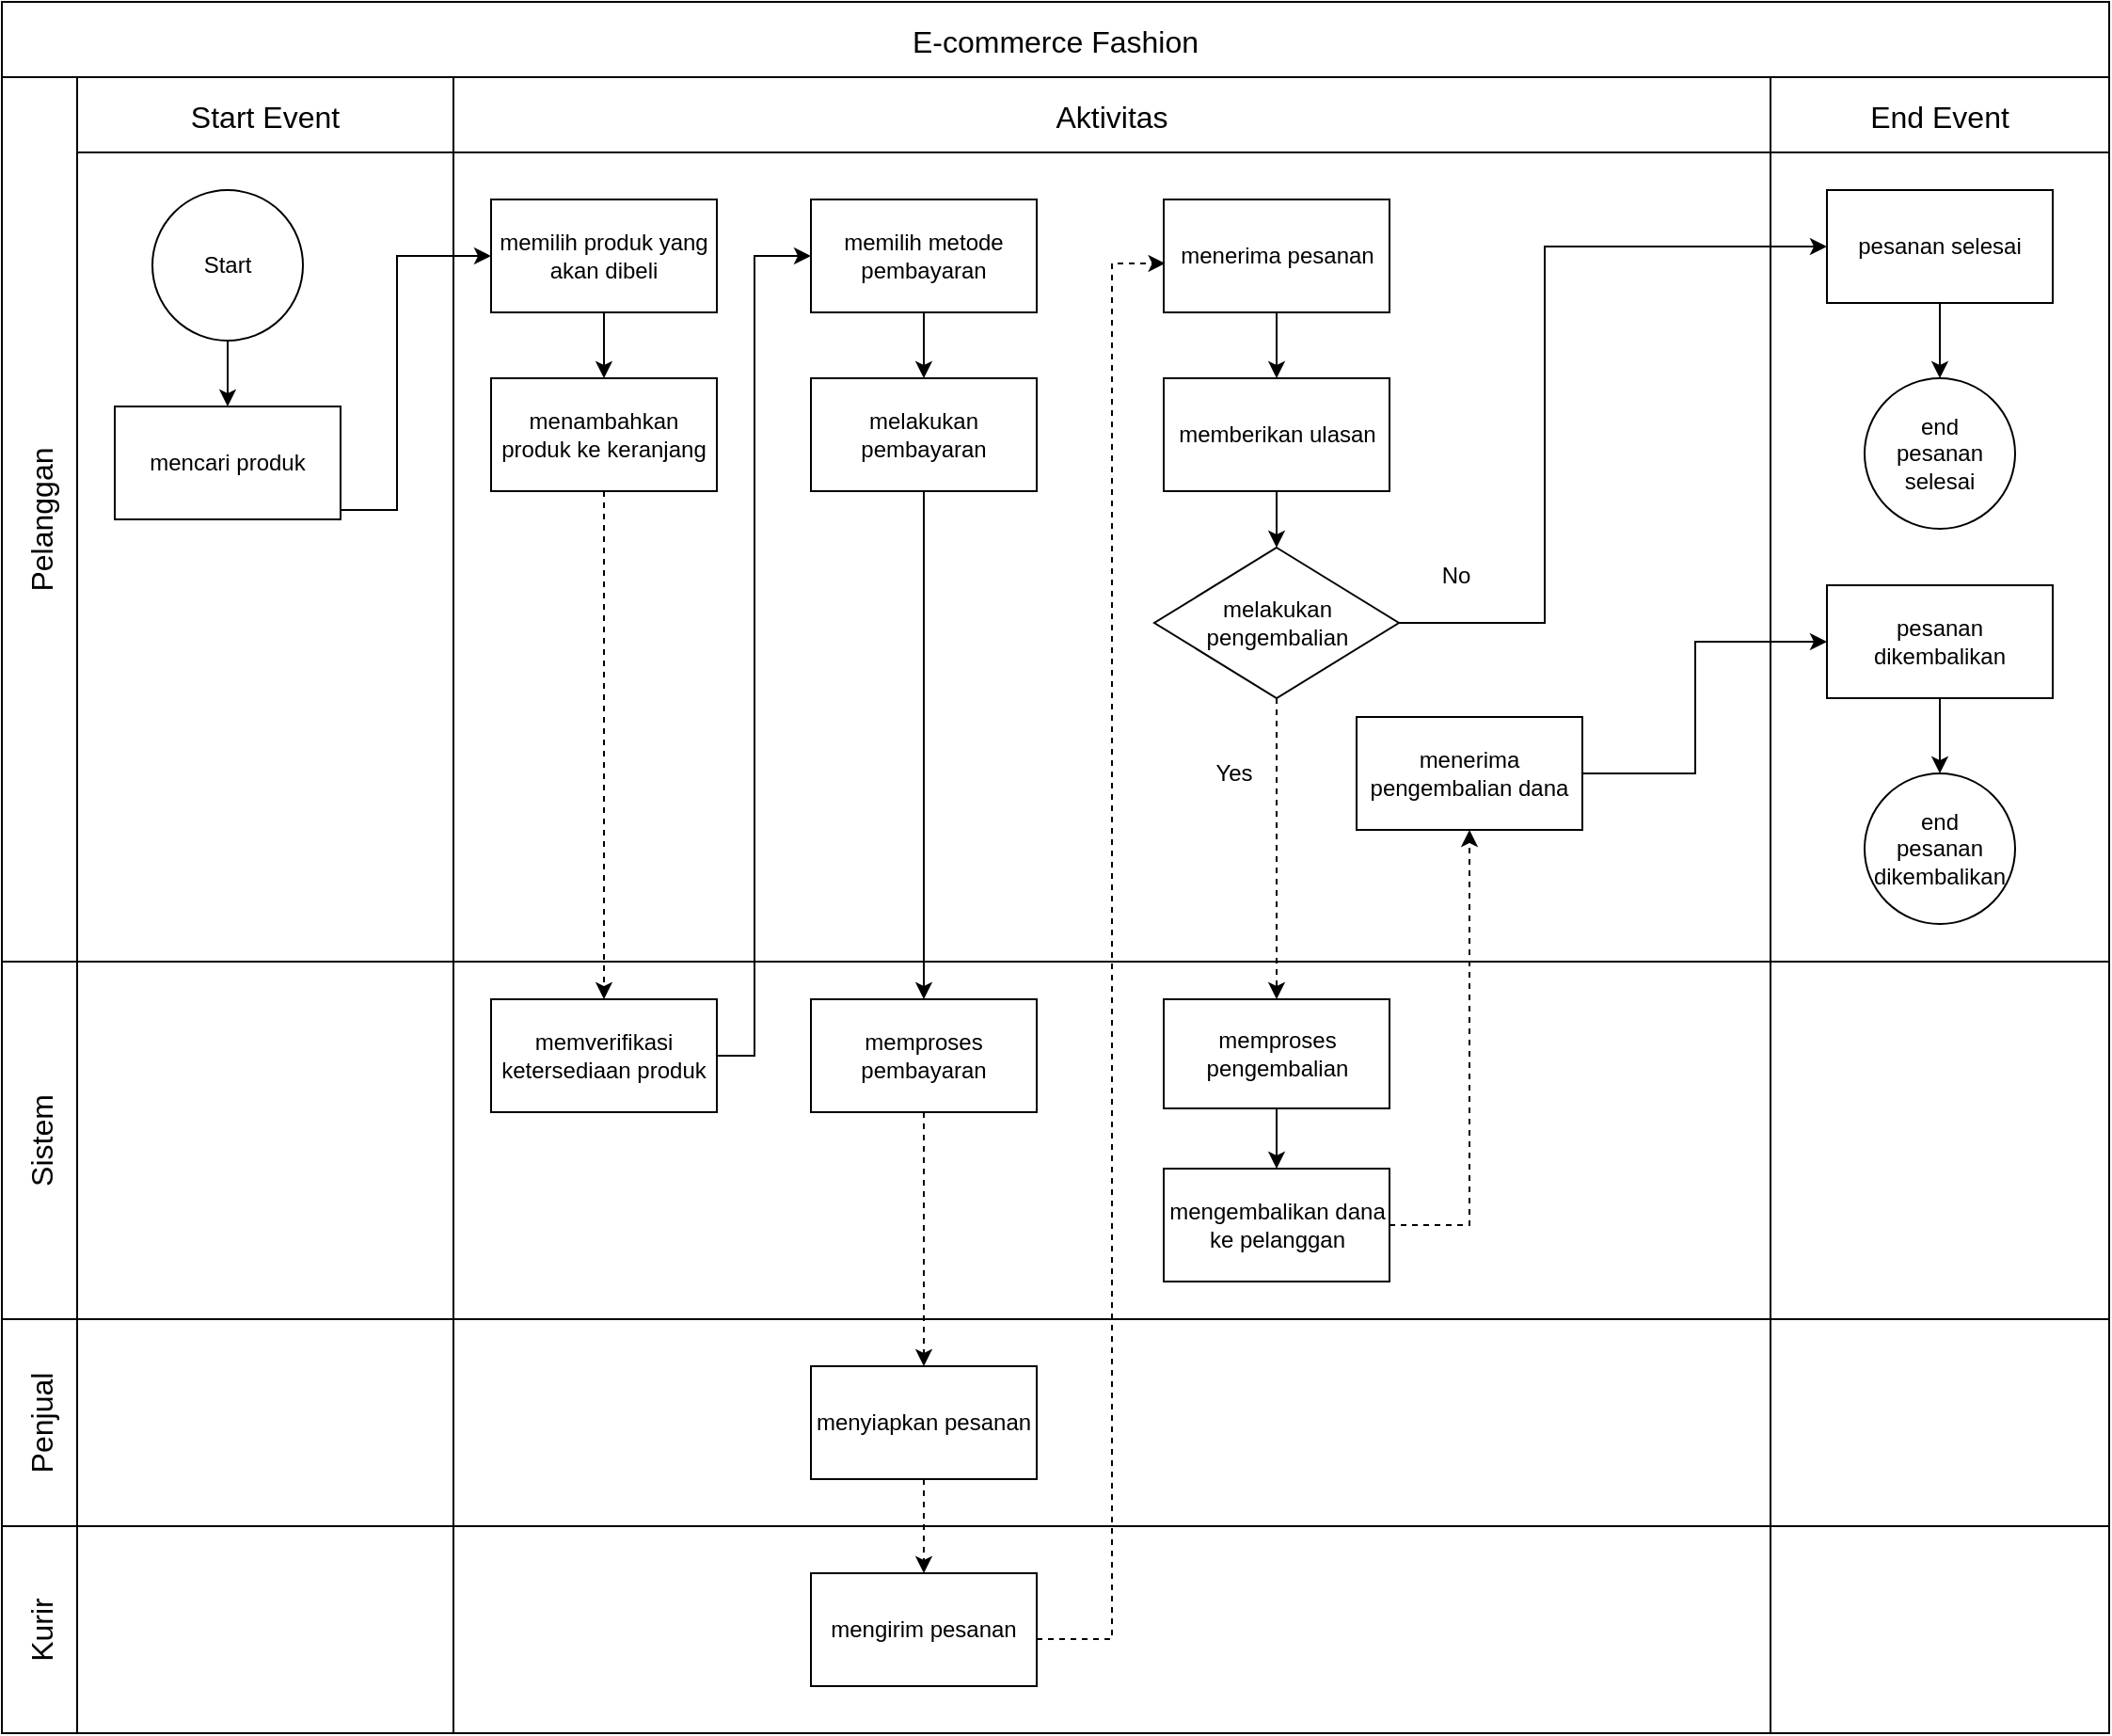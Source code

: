 <mxfile version="24.7.13">
  <diagram name="Page-1" id="c_iTERMQYXSS9ofCvHll">
    <mxGraphModel dx="2800" dy="583" grid="1" gridSize="10" guides="1" tooltips="1" connect="1" arrows="1" fold="1" page="1" pageScale="1" pageWidth="850" pageHeight="1100" math="0" shadow="0">
      <root>
        <mxCell id="0" />
        <mxCell id="1" parent="0" />
        <mxCell id="AZHyjbpUts169mTSiIc2-15" value="E-commerce Fashion" style="shape=table;childLayout=tableLayout;startSize=40;collapsible=0;recursiveResize=0;expand=0;fontSize=16;" parent="1" vertex="1">
          <mxGeometry x="-1050" y="790" width="1120.0" height="920.0" as="geometry" />
        </mxCell>
        <mxCell id="AZHyjbpUts169mTSiIc2-16" value="Pelanggan" style="shape=tableRow;horizontal=0;swimlaneHead=0;swimlaneBody=0;top=0;left=0;strokeColor=inherit;bottom=0;right=0;dropTarget=0;fontStyle=0;fillColor=none;points=[[0,0.5],[1,0.5]];portConstraint=eastwest;startSize=40;collapsible=0;recursiveResize=0;expand=0;fontSize=16;" parent="AZHyjbpUts169mTSiIc2-15" vertex="1">
          <mxGeometry y="40" width="1120.0" height="470" as="geometry" />
        </mxCell>
        <mxCell id="AZHyjbpUts169mTSiIc2-17" value="Start Event" style="swimlane;swimlaneHead=0;swimlaneBody=0;fontStyle=0;strokeColor=inherit;connectable=0;fillColor=none;startSize=40;collapsible=0;recursiveResize=0;expand=0;fontSize=16;" parent="AZHyjbpUts169mTSiIc2-16" vertex="1">
          <mxGeometry x="40" width="200" height="470" as="geometry">
            <mxRectangle width="200" height="470" as="alternateBounds" />
          </mxGeometry>
        </mxCell>
        <mxCell id="AZHyjbpUts169mTSiIc2-38" value="" style="edgeStyle=orthogonalEdgeStyle;rounded=0;orthogonalLoop=1;jettySize=auto;html=1;" parent="AZHyjbpUts169mTSiIc2-17" source="AZHyjbpUts169mTSiIc2-36" target="AZHyjbpUts169mTSiIc2-37" edge="1">
          <mxGeometry relative="1" as="geometry" />
        </mxCell>
        <mxCell id="AZHyjbpUts169mTSiIc2-36" value="Start" style="ellipse;whiteSpace=wrap;html=1;aspect=fixed;" parent="AZHyjbpUts169mTSiIc2-17" vertex="1">
          <mxGeometry x="40" y="60" width="80" height="80" as="geometry" />
        </mxCell>
        <mxCell id="AZHyjbpUts169mTSiIc2-37" value="mencari produk" style="whiteSpace=wrap;html=1;" parent="AZHyjbpUts169mTSiIc2-17" vertex="1">
          <mxGeometry x="20" y="175" width="120" height="60" as="geometry" />
        </mxCell>
        <mxCell id="AZHyjbpUts169mTSiIc2-18" value="Aktivitas" style="swimlane;swimlaneHead=0;swimlaneBody=0;fontStyle=0;strokeColor=inherit;connectable=0;fillColor=none;startSize=40;collapsible=0;recursiveResize=0;expand=0;fontSize=16;" parent="AZHyjbpUts169mTSiIc2-16" vertex="1">
          <mxGeometry x="240" width="700" height="470" as="geometry">
            <mxRectangle width="700" height="470" as="alternateBounds" />
          </mxGeometry>
        </mxCell>
        <mxCell id="AZHyjbpUts169mTSiIc2-42" value="" style="edgeStyle=orthogonalEdgeStyle;rounded=0;orthogonalLoop=1;jettySize=auto;html=1;" parent="AZHyjbpUts169mTSiIc2-18" source="AZHyjbpUts169mTSiIc2-39" target="AZHyjbpUts169mTSiIc2-41" edge="1">
          <mxGeometry relative="1" as="geometry" />
        </mxCell>
        <mxCell id="AZHyjbpUts169mTSiIc2-39" value="&lt;div&gt;&lt;span style=&quot;background-color: initial;&quot;&gt;memilih produk yang akan dibeli&lt;/span&gt;&lt;br&gt;&lt;/div&gt;" style="whiteSpace=wrap;html=1;" parent="AZHyjbpUts169mTSiIc2-18" vertex="1">
          <mxGeometry x="20" y="65" width="120" height="60" as="geometry" />
        </mxCell>
        <mxCell id="AZHyjbpUts169mTSiIc2-41" value="menambahkan produk ke keranjang" style="whiteSpace=wrap;html=1;" parent="AZHyjbpUts169mTSiIc2-18" vertex="1">
          <mxGeometry x="20" y="160" width="120" height="60" as="geometry" />
        </mxCell>
        <mxCell id="Xo8MrydUArgLHoBdwNvc-11" value="" style="edgeStyle=orthogonalEdgeStyle;rounded=0;orthogonalLoop=1;jettySize=auto;html=1;" edge="1" parent="AZHyjbpUts169mTSiIc2-18" source="AZHyjbpUts169mTSiIc2-43" target="AZHyjbpUts169mTSiIc2-47">
          <mxGeometry relative="1" as="geometry" />
        </mxCell>
        <mxCell id="AZHyjbpUts169mTSiIc2-43" value="memilih metode pembayaran" style="whiteSpace=wrap;html=1;" parent="AZHyjbpUts169mTSiIc2-18" vertex="1">
          <mxGeometry x="190" y="65" width="120" height="60" as="geometry" />
        </mxCell>
        <mxCell id="AZHyjbpUts169mTSiIc2-47" value="melakukan pembayaran" style="whiteSpace=wrap;html=1;" parent="AZHyjbpUts169mTSiIc2-18" vertex="1">
          <mxGeometry x="190" y="160" width="120" height="60" as="geometry" />
        </mxCell>
        <mxCell id="AZHyjbpUts169mTSiIc2-93" value="" style="edgeStyle=orthogonalEdgeStyle;rounded=0;orthogonalLoop=1;jettySize=auto;html=1;" parent="AZHyjbpUts169mTSiIc2-18" source="AZHyjbpUts169mTSiIc2-90" target="AZHyjbpUts169mTSiIc2-92" edge="1">
          <mxGeometry relative="1" as="geometry" />
        </mxCell>
        <mxCell id="AZHyjbpUts169mTSiIc2-90" value="menerima pesanan" style="whiteSpace=wrap;html=1;" parent="AZHyjbpUts169mTSiIc2-18" vertex="1">
          <mxGeometry x="377.5" y="65" width="120" height="60" as="geometry" />
        </mxCell>
        <mxCell id="Xo8MrydUArgLHoBdwNvc-14" value="" style="edgeStyle=orthogonalEdgeStyle;rounded=0;orthogonalLoop=1;jettySize=auto;html=1;" edge="1" parent="AZHyjbpUts169mTSiIc2-18" source="AZHyjbpUts169mTSiIc2-92" target="AZHyjbpUts169mTSiIc2-94">
          <mxGeometry relative="1" as="geometry" />
        </mxCell>
        <mxCell id="AZHyjbpUts169mTSiIc2-92" value="memberikan ulasan" style="whiteSpace=wrap;html=1;" parent="AZHyjbpUts169mTSiIc2-18" vertex="1">
          <mxGeometry x="377.5" y="160" width="120" height="60" as="geometry" />
        </mxCell>
        <mxCell id="AZHyjbpUts169mTSiIc2-94" value="melakukan pengembalian" style="rhombus;whiteSpace=wrap;html=1;" parent="AZHyjbpUts169mTSiIc2-18" vertex="1">
          <mxGeometry x="372.5" y="250" width="130" height="80" as="geometry" />
        </mxCell>
        <mxCell id="AZHyjbpUts169mTSiIc2-100" value="menerima pengembalian dana" style="whiteSpace=wrap;html=1;" parent="AZHyjbpUts169mTSiIc2-18" vertex="1">
          <mxGeometry x="480" y="340" width="120" height="60" as="geometry" />
        </mxCell>
        <mxCell id="Xo8MrydUArgLHoBdwNvc-1" value="No" style="text;html=1;align=center;verticalAlign=middle;whiteSpace=wrap;rounded=0;" vertex="1" parent="AZHyjbpUts169mTSiIc2-18">
          <mxGeometry x="502.5" y="250" width="60" height="30" as="geometry" />
        </mxCell>
        <mxCell id="Xo8MrydUArgLHoBdwNvc-2" value="Yes" style="text;html=1;align=center;verticalAlign=middle;whiteSpace=wrap;rounded=0;direction=south;" vertex="1" parent="AZHyjbpUts169mTSiIc2-18">
          <mxGeometry x="400" y="340" width="30" height="60" as="geometry" />
        </mxCell>
        <mxCell id="AZHyjbpUts169mTSiIc2-19" value="End Event" style="swimlane;swimlaneHead=0;swimlaneBody=0;fontStyle=0;strokeColor=inherit;connectable=0;fillColor=none;startSize=40;collapsible=0;recursiveResize=0;expand=0;fontSize=16;" parent="AZHyjbpUts169mTSiIc2-16" vertex="1">
          <mxGeometry x="940" width="180" height="470" as="geometry">
            <mxRectangle width="180" height="470" as="alternateBounds" />
          </mxGeometry>
        </mxCell>
        <mxCell id="AZHyjbpUts169mTSiIc2-117" value="" style="edgeStyle=orthogonalEdgeStyle;rounded=0;orthogonalLoop=1;jettySize=auto;html=1;" parent="AZHyjbpUts169mTSiIc2-19" source="AZHyjbpUts169mTSiIc2-111" target="AZHyjbpUts169mTSiIc2-116" edge="1">
          <mxGeometry relative="1" as="geometry" />
        </mxCell>
        <mxCell id="AZHyjbpUts169mTSiIc2-111" value="pesanan selesai" style="whiteSpace=wrap;html=1;" parent="AZHyjbpUts169mTSiIc2-19" vertex="1">
          <mxGeometry x="30" y="60" width="120" height="60" as="geometry" />
        </mxCell>
        <mxCell id="AZHyjbpUts169mTSiIc2-116" value="end&lt;div&gt;pesanan selesai&lt;/div&gt;" style="ellipse;whiteSpace=wrap;html=1;" parent="AZHyjbpUts169mTSiIc2-19" vertex="1">
          <mxGeometry x="50" y="160" width="80" height="80" as="geometry" />
        </mxCell>
        <mxCell id="Xo8MrydUArgLHoBdwNvc-17" value="" style="edgeStyle=orthogonalEdgeStyle;rounded=0;orthogonalLoop=1;jettySize=auto;html=1;" edge="1" parent="AZHyjbpUts169mTSiIc2-19" source="Xo8MrydUArgLHoBdwNvc-5" target="Xo8MrydUArgLHoBdwNvc-7">
          <mxGeometry relative="1" as="geometry" />
        </mxCell>
        <mxCell id="Xo8MrydUArgLHoBdwNvc-5" value="pesanan dikembalikan" style="whiteSpace=wrap;html=1;" vertex="1" parent="AZHyjbpUts169mTSiIc2-19">
          <mxGeometry x="30" y="270" width="120" height="60" as="geometry" />
        </mxCell>
        <mxCell id="Xo8MrydUArgLHoBdwNvc-7" value="end&lt;div&gt;pesanan dikembalikan&lt;/div&gt;" style="ellipse;whiteSpace=wrap;html=1;" vertex="1" parent="AZHyjbpUts169mTSiIc2-19">
          <mxGeometry x="50" y="370" width="80" height="80" as="geometry" />
        </mxCell>
        <mxCell id="AZHyjbpUts169mTSiIc2-40" value="" style="edgeStyle=orthogonalEdgeStyle;rounded=0;orthogonalLoop=1;jettySize=auto;html=1;" parent="AZHyjbpUts169mTSiIc2-16" source="AZHyjbpUts169mTSiIc2-37" target="AZHyjbpUts169mTSiIc2-39" edge="1">
          <mxGeometry relative="1" as="geometry">
            <Array as="points">
              <mxPoint x="210" y="230" />
              <mxPoint x="210" y="95" />
            </Array>
          </mxGeometry>
        </mxCell>
        <mxCell id="AZHyjbpUts169mTSiIc2-112" value="" style="edgeStyle=orthogonalEdgeStyle;rounded=0;orthogonalLoop=1;jettySize=auto;html=1;" parent="AZHyjbpUts169mTSiIc2-16" source="AZHyjbpUts169mTSiIc2-94" target="AZHyjbpUts169mTSiIc2-111" edge="1">
          <mxGeometry relative="1" as="geometry">
            <Array as="points">
              <mxPoint x="820" y="290" />
              <mxPoint x="820" y="90" />
            </Array>
          </mxGeometry>
        </mxCell>
        <mxCell id="Xo8MrydUArgLHoBdwNvc-16" value="" style="edgeStyle=orthogonalEdgeStyle;rounded=0;orthogonalLoop=1;jettySize=auto;html=1;entryX=0;entryY=0.5;entryDx=0;entryDy=0;" edge="1" parent="AZHyjbpUts169mTSiIc2-16" source="AZHyjbpUts169mTSiIc2-100" target="Xo8MrydUArgLHoBdwNvc-5">
          <mxGeometry relative="1" as="geometry">
            <mxPoint x="753" y="1320" as="sourcePoint" />
            <mxPoint x="920" y="1160" as="targetPoint" />
            <Array as="points">
              <mxPoint x="900" y="370" />
              <mxPoint x="900" y="300" />
            </Array>
          </mxGeometry>
        </mxCell>
        <mxCell id="AZHyjbpUts169mTSiIc2-20" value="Sistem" style="shape=tableRow;horizontal=0;swimlaneHead=0;swimlaneBody=0;top=0;left=0;strokeColor=inherit;bottom=0;right=0;dropTarget=0;fontStyle=0;fillColor=none;points=[[0,0.5],[1,0.5]];portConstraint=eastwest;startSize=40;collapsible=0;recursiveResize=0;expand=0;fontSize=16;" parent="AZHyjbpUts169mTSiIc2-15" vertex="1">
          <mxGeometry y="510" width="1120.0" height="190" as="geometry" />
        </mxCell>
        <mxCell id="AZHyjbpUts169mTSiIc2-21" value="" style="swimlane;swimlaneHead=0;swimlaneBody=0;fontStyle=0;connectable=0;strokeColor=inherit;fillColor=none;startSize=0;collapsible=0;recursiveResize=0;expand=0;fontSize=16;" parent="AZHyjbpUts169mTSiIc2-20" vertex="1">
          <mxGeometry x="40" width="200" height="190" as="geometry">
            <mxRectangle width="200" height="190" as="alternateBounds" />
          </mxGeometry>
        </mxCell>
        <mxCell id="AZHyjbpUts169mTSiIc2-22" value="" style="swimlane;swimlaneHead=0;swimlaneBody=0;fontStyle=0;connectable=0;strokeColor=inherit;fillColor=none;startSize=0;collapsible=0;recursiveResize=0;expand=0;fontSize=16;" parent="AZHyjbpUts169mTSiIc2-20" vertex="1">
          <mxGeometry x="240" width="700" height="190" as="geometry">
            <mxRectangle width="700" height="190" as="alternateBounds" />
          </mxGeometry>
        </mxCell>
        <mxCell id="AZHyjbpUts169mTSiIc2-45" value="memverifikasi ketersediaan produk" style="whiteSpace=wrap;html=1;" parent="AZHyjbpUts169mTSiIc2-22" vertex="1">
          <mxGeometry x="20" y="20" width="120" height="60" as="geometry" />
        </mxCell>
        <mxCell id="AZHyjbpUts169mTSiIc2-49" value="memproses pembayaran" style="whiteSpace=wrap;html=1;" parent="AZHyjbpUts169mTSiIc2-22" vertex="1">
          <mxGeometry x="190" y="20" width="120" height="60" as="geometry" />
        </mxCell>
        <mxCell id="Xo8MrydUArgLHoBdwNvc-15" value="" style="edgeStyle=orthogonalEdgeStyle;rounded=0;orthogonalLoop=1;jettySize=auto;html=1;" edge="1" parent="AZHyjbpUts169mTSiIc2-22" source="AZHyjbpUts169mTSiIc2-96" target="AZHyjbpUts169mTSiIc2-98">
          <mxGeometry relative="1" as="geometry" />
        </mxCell>
        <mxCell id="AZHyjbpUts169mTSiIc2-96" value="memproses pengembalian" style="whiteSpace=wrap;html=1;" parent="AZHyjbpUts169mTSiIc2-22" vertex="1">
          <mxGeometry x="377.5" y="20" width="120" height="58" as="geometry" />
        </mxCell>
        <mxCell id="AZHyjbpUts169mTSiIc2-98" value="mengembalikan dana ke pelanggan" style="whiteSpace=wrap;html=1;" parent="AZHyjbpUts169mTSiIc2-22" vertex="1">
          <mxGeometry x="377.5" y="110" width="120" height="60" as="geometry" />
        </mxCell>
        <mxCell id="AZHyjbpUts169mTSiIc2-23" value="" style="swimlane;swimlaneHead=0;swimlaneBody=0;fontStyle=0;connectable=0;strokeColor=inherit;fillColor=none;startSize=0;collapsible=0;recursiveResize=0;expand=0;fontSize=16;movable=0;resizable=0;rotatable=0;deletable=0;editable=0;locked=1;" parent="AZHyjbpUts169mTSiIc2-20" vertex="1">
          <mxGeometry x="940" width="180" height="190" as="geometry">
            <mxRectangle width="180" height="190" as="alternateBounds" />
          </mxGeometry>
        </mxCell>
        <mxCell id="AZHyjbpUts169mTSiIc2-24" value="Penjual" style="shape=tableRow;horizontal=0;swimlaneHead=0;swimlaneBody=0;top=0;left=0;strokeColor=inherit;bottom=0;right=0;dropTarget=0;fontStyle=0;fillColor=none;points=[[0,0.5],[1,0.5]];portConstraint=eastwest;startSize=40;collapsible=0;recursiveResize=0;expand=0;fontSize=16;" parent="AZHyjbpUts169mTSiIc2-15" vertex="1">
          <mxGeometry y="700" width="1120.0" height="110" as="geometry" />
        </mxCell>
        <mxCell id="AZHyjbpUts169mTSiIc2-25" value="" style="swimlane;swimlaneHead=0;swimlaneBody=0;fontStyle=0;connectable=0;strokeColor=inherit;fillColor=none;startSize=0;collapsible=0;recursiveResize=0;expand=0;fontSize=16;" parent="AZHyjbpUts169mTSiIc2-24" vertex="1">
          <mxGeometry x="40" width="200" height="110" as="geometry">
            <mxRectangle width="200" height="110" as="alternateBounds" />
          </mxGeometry>
        </mxCell>
        <mxCell id="AZHyjbpUts169mTSiIc2-26" value="" style="swimlane;swimlaneHead=0;swimlaneBody=0;fontStyle=0;connectable=0;strokeColor=inherit;fillColor=none;startSize=0;collapsible=0;recursiveResize=0;expand=0;fontSize=16;" parent="AZHyjbpUts169mTSiIc2-24" vertex="1">
          <mxGeometry x="240" width="700" height="110" as="geometry">
            <mxRectangle width="700" height="110" as="alternateBounds" />
          </mxGeometry>
        </mxCell>
        <mxCell id="AZHyjbpUts169mTSiIc2-86" value="menyiapkan pesanan" style="whiteSpace=wrap;html=1;" parent="AZHyjbpUts169mTSiIc2-26" vertex="1">
          <mxGeometry x="190" y="25" width="120" height="60" as="geometry" />
        </mxCell>
        <mxCell id="AZHyjbpUts169mTSiIc2-27" value="" style="swimlane;swimlaneHead=0;swimlaneBody=0;fontStyle=0;connectable=0;strokeColor=inherit;fillColor=none;startSize=0;collapsible=0;recursiveResize=0;expand=0;fontSize=16;" parent="AZHyjbpUts169mTSiIc2-24" vertex="1">
          <mxGeometry x="940" width="180" height="110" as="geometry">
            <mxRectangle width="180" height="110" as="alternateBounds" />
          </mxGeometry>
        </mxCell>
        <mxCell id="AZHyjbpUts169mTSiIc2-28" value="Kurir" style="shape=tableRow;horizontal=0;swimlaneHead=0;swimlaneBody=0;top=0;left=0;strokeColor=inherit;bottom=0;right=0;dropTarget=0;fontStyle=0;fillColor=none;points=[[0,0.5],[1,0.5]];portConstraint=eastwest;startSize=40;collapsible=0;recursiveResize=0;expand=0;fontSize=16;" parent="AZHyjbpUts169mTSiIc2-15" vertex="1">
          <mxGeometry y="810" width="1120.0" height="110" as="geometry" />
        </mxCell>
        <mxCell id="AZHyjbpUts169mTSiIc2-29" style="swimlane;swimlaneHead=0;swimlaneBody=0;fontStyle=0;connectable=0;strokeColor=inherit;fillColor=none;startSize=0;collapsible=0;recursiveResize=0;expand=0;fontSize=16;" parent="AZHyjbpUts169mTSiIc2-28" vertex="1">
          <mxGeometry x="40" width="200" height="110" as="geometry">
            <mxRectangle width="200" height="110" as="alternateBounds" />
          </mxGeometry>
        </mxCell>
        <mxCell id="AZHyjbpUts169mTSiIc2-30" style="swimlane;swimlaneHead=0;swimlaneBody=0;fontStyle=0;connectable=0;strokeColor=inherit;fillColor=none;startSize=0;collapsible=0;recursiveResize=0;expand=0;fontSize=16;" parent="AZHyjbpUts169mTSiIc2-28" vertex="1">
          <mxGeometry x="240" width="700" height="110" as="geometry">
            <mxRectangle width="700" height="110" as="alternateBounds" />
          </mxGeometry>
        </mxCell>
        <mxCell id="AZHyjbpUts169mTSiIc2-88" value="mengirim pesanan" style="whiteSpace=wrap;html=1;" parent="AZHyjbpUts169mTSiIc2-30" vertex="1">
          <mxGeometry x="190" y="25" width="120" height="60" as="geometry" />
        </mxCell>
        <mxCell id="AZHyjbpUts169mTSiIc2-31" style="swimlane;swimlaneHead=0;swimlaneBody=0;fontStyle=0;connectable=0;strokeColor=inherit;fillColor=none;startSize=0;collapsible=0;recursiveResize=0;expand=0;fontSize=16;" parent="AZHyjbpUts169mTSiIc2-28" vertex="1">
          <mxGeometry x="940" width="180" height="110" as="geometry">
            <mxRectangle width="180" height="110" as="alternateBounds" />
          </mxGeometry>
        </mxCell>
        <mxCell id="AZHyjbpUts169mTSiIc2-50" value="" style="edgeStyle=orthogonalEdgeStyle;rounded=0;orthogonalLoop=1;jettySize=auto;html=1;dashed=1;entryX=0.5;entryY=0;entryDx=0;entryDy=0;" parent="AZHyjbpUts169mTSiIc2-15" target="AZHyjbpUts169mTSiIc2-45" edge="1">
          <mxGeometry relative="1" as="geometry">
            <Array as="points">
              <mxPoint x="320" y="450" />
            </Array>
            <mxPoint x="320" y="260" as="sourcePoint" />
            <mxPoint x="450" y="490" as="targetPoint" />
          </mxGeometry>
        </mxCell>
        <mxCell id="AZHyjbpUts169mTSiIc2-91" value="" style="edgeStyle=orthogonalEdgeStyle;rounded=0;orthogonalLoop=1;jettySize=auto;html=1;dashed=1;entryX=0.007;entryY=0.566;entryDx=0;entryDy=0;entryPerimeter=0;" parent="AZHyjbpUts169mTSiIc2-15" source="AZHyjbpUts169mTSiIc2-88" target="AZHyjbpUts169mTSiIc2-90" edge="1">
          <mxGeometry relative="1" as="geometry">
            <mxPoint x="438" y="135" as="targetPoint" />
            <Array as="points">
              <mxPoint x="590" y="870" />
              <mxPoint x="590" y="139" />
            </Array>
          </mxGeometry>
        </mxCell>
        <mxCell id="AZHyjbpUts169mTSiIc2-97" value="" style="edgeStyle=orthogonalEdgeStyle;rounded=0;orthogonalLoop=1;jettySize=auto;html=1;dashed=1;" parent="AZHyjbpUts169mTSiIc2-15" source="AZHyjbpUts169mTSiIc2-94" target="AZHyjbpUts169mTSiIc2-96" edge="1">
          <mxGeometry relative="1" as="geometry" />
        </mxCell>
        <mxCell id="AZHyjbpUts169mTSiIc2-101" value="" style="edgeStyle=orthogonalEdgeStyle;rounded=0;orthogonalLoop=1;jettySize=auto;html=1;dashed=1;" parent="AZHyjbpUts169mTSiIc2-15" source="AZHyjbpUts169mTSiIc2-98" target="AZHyjbpUts169mTSiIc2-100" edge="1">
          <mxGeometry relative="1" as="geometry">
            <Array as="points">
              <mxPoint x="780" y="650" />
            </Array>
          </mxGeometry>
        </mxCell>
        <mxCell id="Xo8MrydUArgLHoBdwNvc-12" value="" style="edgeStyle=orthogonalEdgeStyle;rounded=0;orthogonalLoop=1;jettySize=auto;html=1;dashed=1;" edge="1" parent="AZHyjbpUts169mTSiIc2-15" source="AZHyjbpUts169mTSiIc2-86" target="AZHyjbpUts169mTSiIc2-88">
          <mxGeometry relative="1" as="geometry" />
        </mxCell>
        <mxCell id="Xo8MrydUArgLHoBdwNvc-9" value="" style="endArrow=classic;html=1;rounded=0;entryX=0.5;entryY=0;entryDx=0;entryDy=0;edgeStyle=orthogonalEdgeStyle;endFill=1;exitX=0.5;exitY=1;exitDx=0;exitDy=0;" edge="1" parent="AZHyjbpUts169mTSiIc2-15" source="AZHyjbpUts169mTSiIc2-47" target="AZHyjbpUts169mTSiIc2-49">
          <mxGeometry width="50" height="50" relative="1" as="geometry">
            <mxPoint x="320" y="800" as="sourcePoint" />
            <mxPoint x="380" y="690" as="targetPoint" />
            <Array as="points">
              <mxPoint x="490" y="440" />
              <mxPoint x="490" y="440" />
            </Array>
          </mxGeometry>
        </mxCell>
        <mxCell id="AZHyjbpUts169mTSiIc2-44" value="" style="edgeStyle=orthogonalEdgeStyle;rounded=0;orthogonalLoop=1;jettySize=auto;html=1;exitX=1;exitY=0.5;exitDx=0;exitDy=0;" parent="AZHyjbpUts169mTSiIc2-15" source="AZHyjbpUts169mTSiIc2-45" target="AZHyjbpUts169mTSiIc2-43" edge="1">
          <mxGeometry relative="1" as="geometry">
            <Array as="points">
              <mxPoint x="400" y="560" />
              <mxPoint x="400" y="135" />
            </Array>
          </mxGeometry>
        </mxCell>
        <mxCell id="Xo8MrydUArgLHoBdwNvc-19" value="" style="endArrow=classic;dashed=1;html=1;strokeWidth=1;rounded=0;entryX=0.5;entryY=0;entryDx=0;entryDy=0;endFill=1;" edge="1" parent="AZHyjbpUts169mTSiIc2-15" source="AZHyjbpUts169mTSiIc2-49" target="AZHyjbpUts169mTSiIc2-86">
          <mxGeometry width="50" height="50" relative="1" as="geometry">
            <mxPoint x="1300" y="-660" as="sourcePoint" />
            <mxPoint x="490" y="720" as="targetPoint" />
          </mxGeometry>
        </mxCell>
      </root>
    </mxGraphModel>
  </diagram>
</mxfile>
